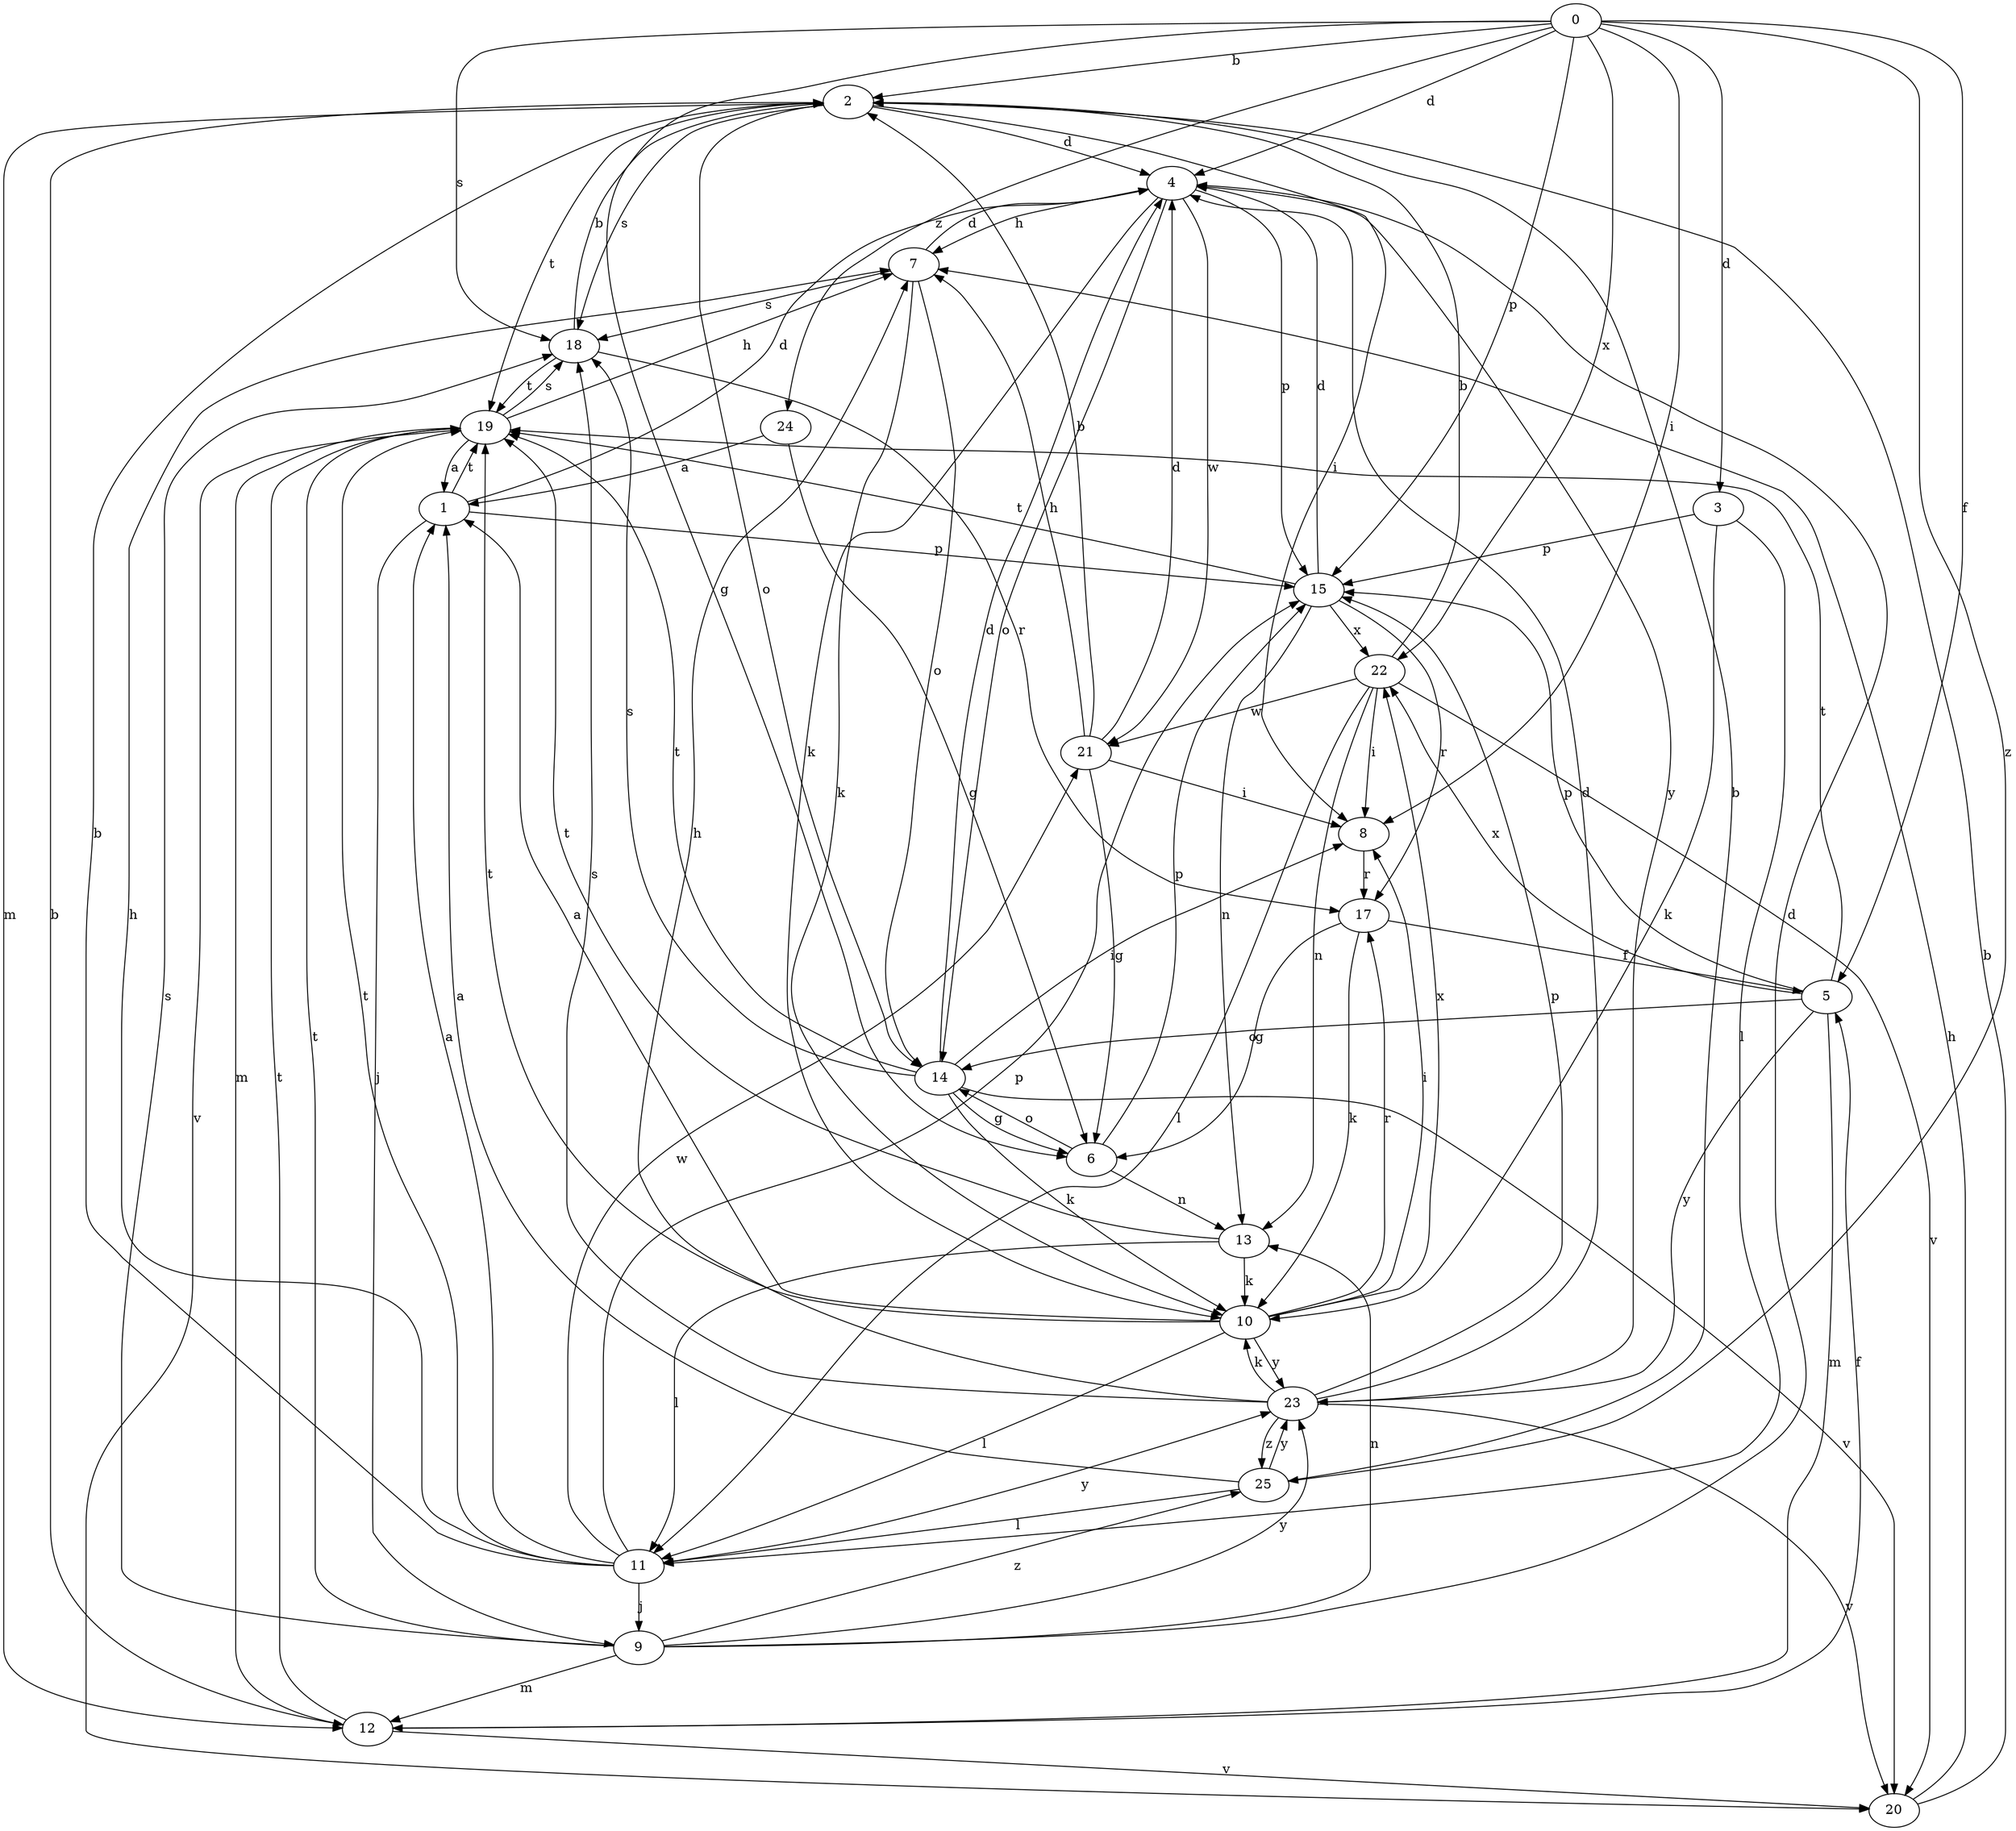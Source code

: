 strict digraph  {
0;
1;
2;
3;
4;
5;
6;
7;
8;
9;
10;
11;
12;
13;
14;
15;
17;
18;
19;
20;
21;
22;
23;
24;
25;
0 -> 2  [label=b];
0 -> 3  [label=d];
0 -> 4  [label=d];
0 -> 5  [label=f];
0 -> 6  [label=g];
0 -> 8  [label=i];
0 -> 15  [label=p];
0 -> 18  [label=s];
0 -> 22  [label=x];
0 -> 24  [label=z];
0 -> 25  [label=z];
1 -> 4  [label=d];
1 -> 9  [label=j];
1 -> 15  [label=p];
1 -> 19  [label=t];
2 -> 4  [label=d];
2 -> 8  [label=i];
2 -> 12  [label=m];
2 -> 14  [label=o];
2 -> 18  [label=s];
2 -> 19  [label=t];
3 -> 10  [label=k];
3 -> 11  [label=l];
3 -> 15  [label=p];
4 -> 7  [label=h];
4 -> 10  [label=k];
4 -> 14  [label=o];
4 -> 15  [label=p];
4 -> 21  [label=w];
4 -> 23  [label=y];
5 -> 12  [label=m];
5 -> 14  [label=o];
5 -> 15  [label=p];
5 -> 19  [label=t];
5 -> 22  [label=x];
5 -> 23  [label=y];
6 -> 13  [label=n];
6 -> 14  [label=o];
6 -> 15  [label=p];
7 -> 4  [label=d];
7 -> 10  [label=k];
7 -> 14  [label=o];
7 -> 18  [label=s];
8 -> 17  [label=r];
9 -> 4  [label=d];
9 -> 12  [label=m];
9 -> 13  [label=n];
9 -> 18  [label=s];
9 -> 19  [label=t];
9 -> 23  [label=y];
9 -> 25  [label=z];
10 -> 1  [label=a];
10 -> 8  [label=i];
10 -> 11  [label=l];
10 -> 17  [label=r];
10 -> 19  [label=t];
10 -> 22  [label=x];
10 -> 23  [label=y];
11 -> 1  [label=a];
11 -> 2  [label=b];
11 -> 7  [label=h];
11 -> 9  [label=j];
11 -> 15  [label=p];
11 -> 19  [label=t];
11 -> 21  [label=w];
11 -> 23  [label=y];
12 -> 2  [label=b];
12 -> 5  [label=f];
12 -> 19  [label=t];
12 -> 20  [label=v];
13 -> 10  [label=k];
13 -> 11  [label=l];
13 -> 19  [label=t];
14 -> 4  [label=d];
14 -> 6  [label=g];
14 -> 8  [label=i];
14 -> 10  [label=k];
14 -> 18  [label=s];
14 -> 19  [label=t];
14 -> 20  [label=v];
15 -> 4  [label=d];
15 -> 13  [label=n];
15 -> 17  [label=r];
15 -> 19  [label=t];
15 -> 22  [label=x];
17 -> 5  [label=f];
17 -> 6  [label=g];
17 -> 10  [label=k];
18 -> 2  [label=b];
18 -> 17  [label=r];
18 -> 19  [label=t];
19 -> 1  [label=a];
19 -> 7  [label=h];
19 -> 12  [label=m];
19 -> 18  [label=s];
19 -> 20  [label=v];
20 -> 2  [label=b];
20 -> 7  [label=h];
21 -> 2  [label=b];
21 -> 4  [label=d];
21 -> 6  [label=g];
21 -> 7  [label=h];
21 -> 8  [label=i];
22 -> 2  [label=b];
22 -> 8  [label=i];
22 -> 11  [label=l];
22 -> 13  [label=n];
22 -> 20  [label=v];
22 -> 21  [label=w];
23 -> 4  [label=d];
23 -> 7  [label=h];
23 -> 10  [label=k];
23 -> 15  [label=p];
23 -> 18  [label=s];
23 -> 20  [label=v];
23 -> 25  [label=z];
24 -> 1  [label=a];
24 -> 6  [label=g];
25 -> 1  [label=a];
25 -> 2  [label=b];
25 -> 11  [label=l];
25 -> 23  [label=y];
}
